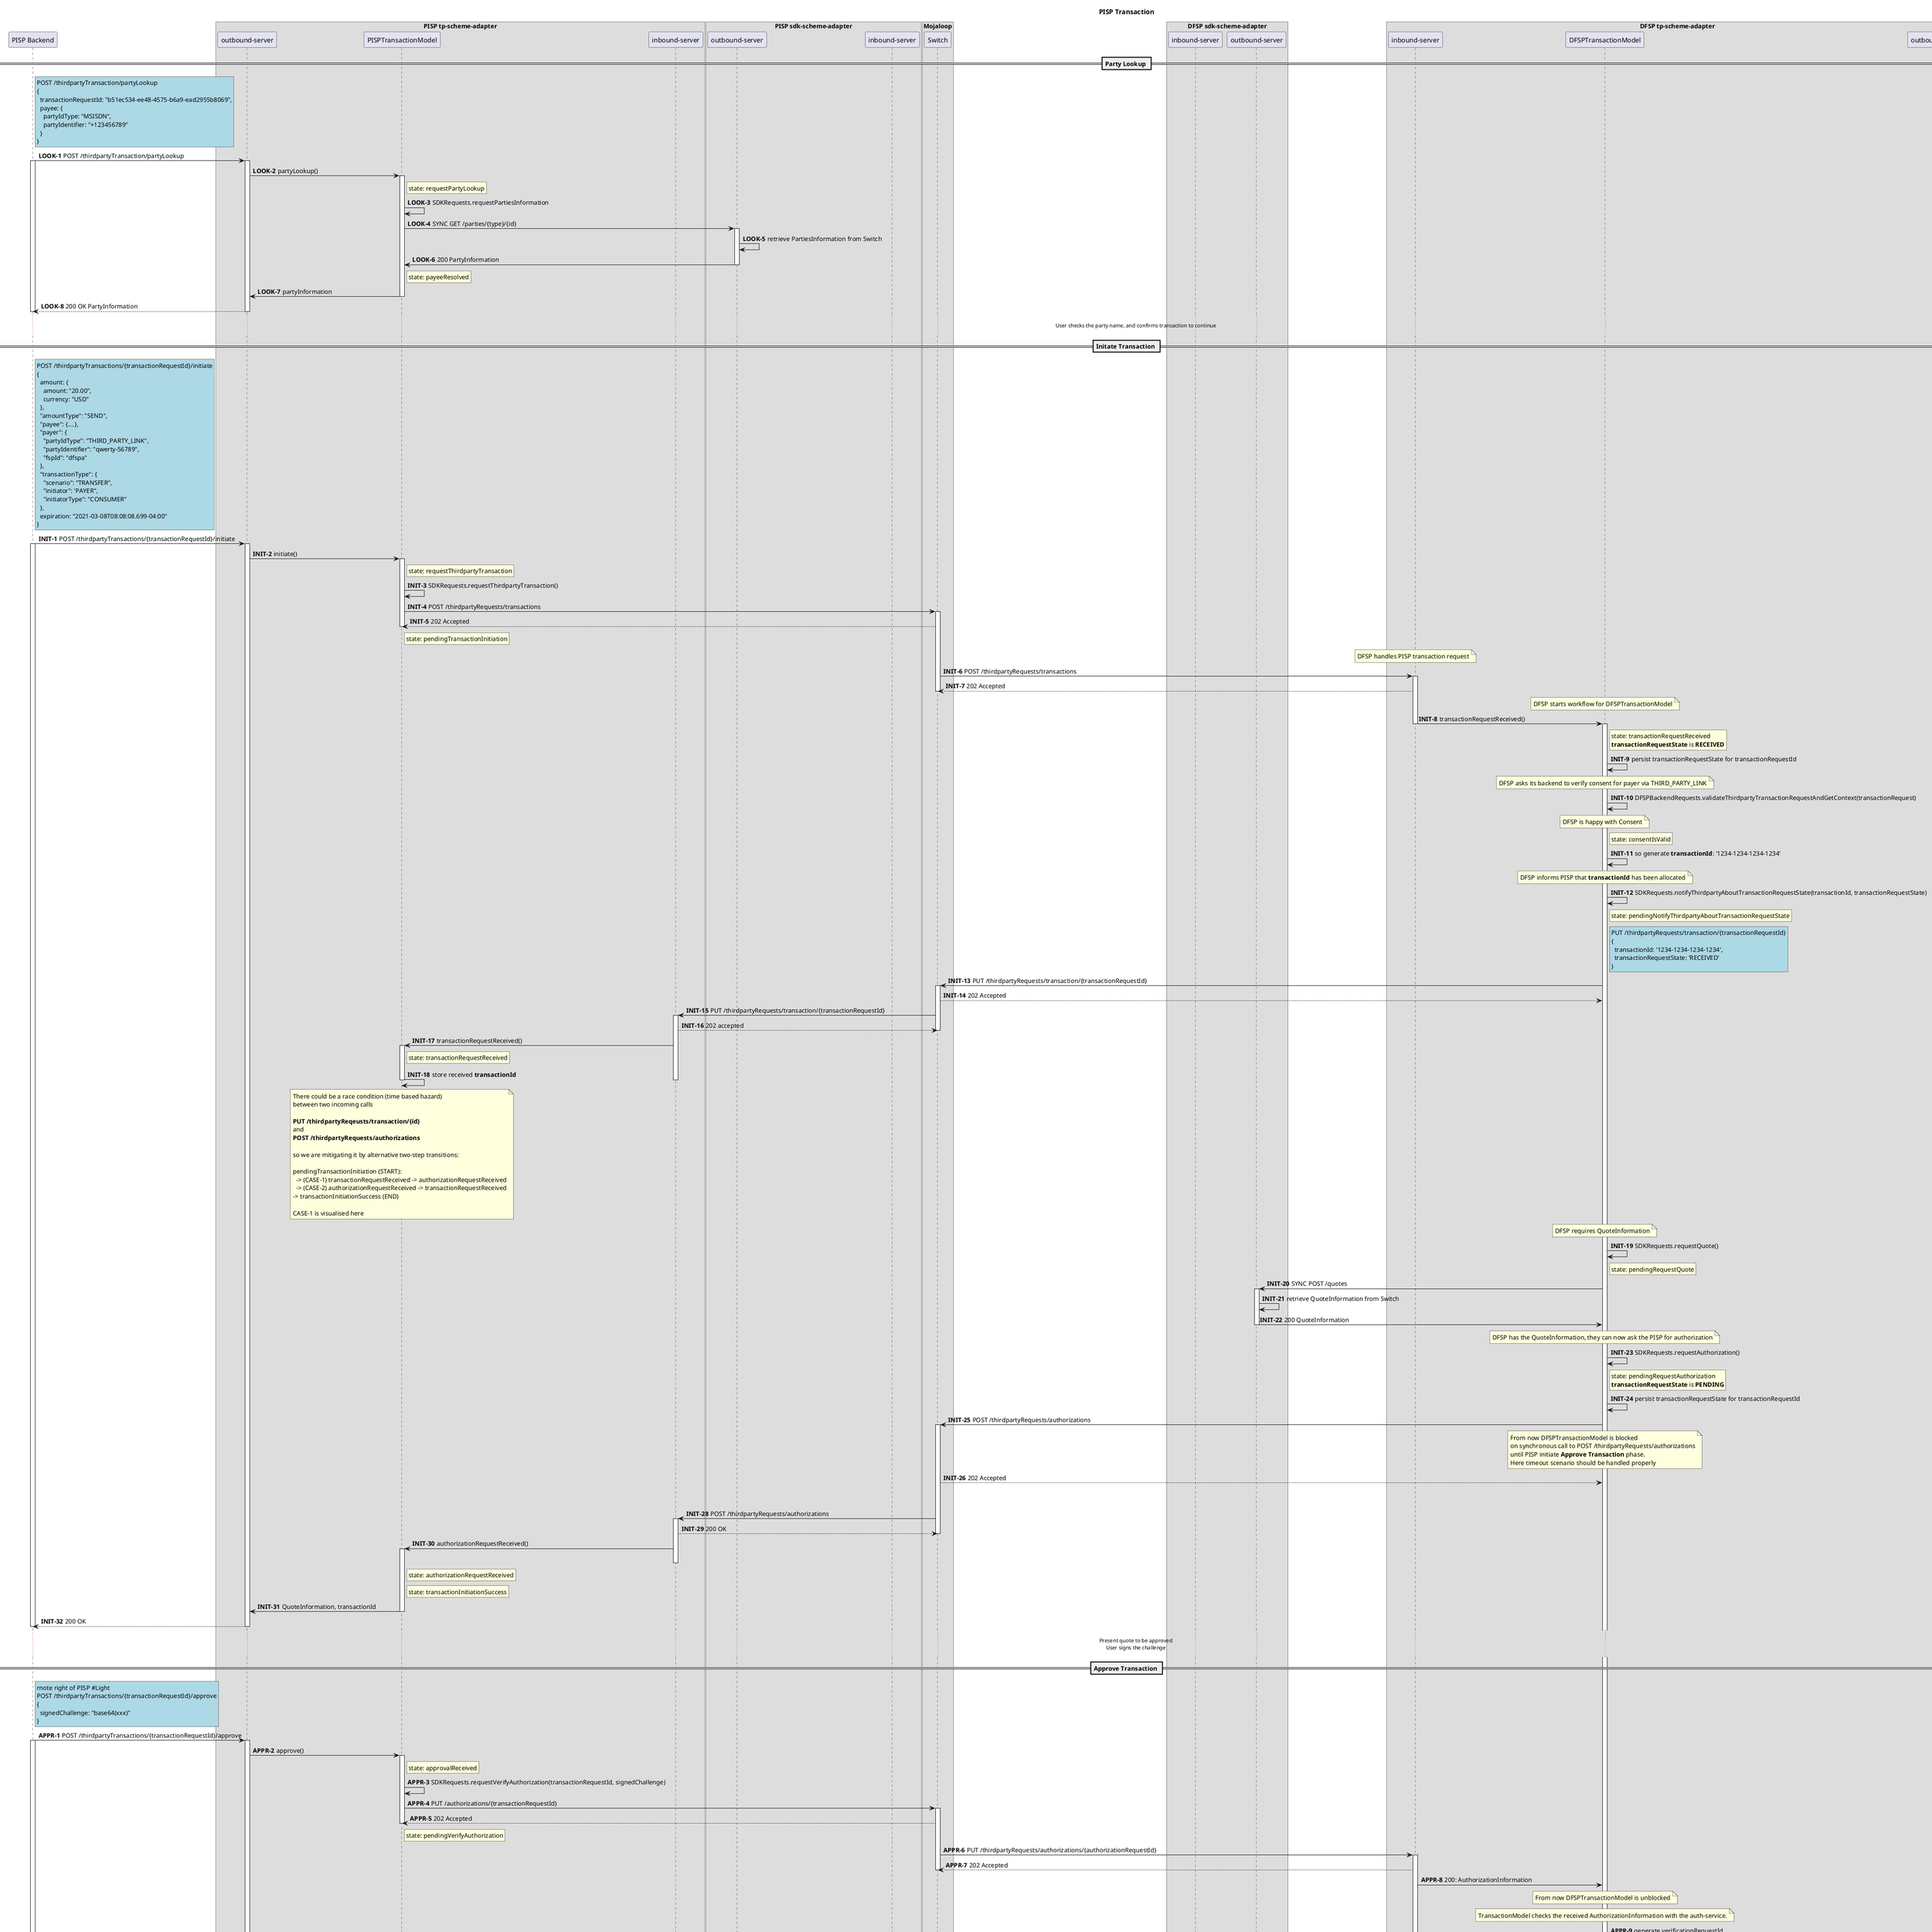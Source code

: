 @startuml

title PISP Transaction


participant "PISP Backend" as PISP
box "PISP tp-scheme-adapter"
  participant "outbound-server" as PISP_TP_OUT
  participant "PISPTransactionModel" as PISP_TM
  participant "inbound-server" as PISP_TP_IN
end box
box "PISP sdk-scheme-adapter"
  participant "outbound-server" as PISP_SDK_OUT
  participant "inbound-server" as PISP_SDK_IN
end box
box "Mojaloop"
    participant Switch
end box
box "DFSP sdk-scheme-adapter"
  participant "inbound-server" as DFSP_SDK_IN
  participant "outbound-server" as DFSP_SDK_OUT
end box
box "DFSP tp-scheme-adapter"
  participant "inbound-server" as DFSP_TP_IN
  participant "DFSPTransactionModel" as DFSP_TM
  participant "outbound-server" as DFSP_TP_OUT
end box


== Party Lookup ==
autonumber 1 "<b>LOOK-#</b>"
rnote right of PISP #LightBlue
POST /thirdpartyTransaction/partyLookup
{
  transactionRequestId: "b51ec534-ee48-4575-b6a9-ead2955b8069",
  payee: {
    partyIdType: "MSISDN",
    partyIdentifier: "+123456789"
  }
}
end note
PISP -> PISP_TP_OUT: POST /thirdpartyTransaction/partyLookup
activate PISP
activate PISP_TP_OUT
' TODO: line up with state-models.md doc
PISP_TP_OUT -> PISP_TM: partyLookup()
rnote right of PISP_TM: state: requestPartyLookup
activate PISP_TM
PISP_TM -> PISP_TM: SDKRequests.requestPartiesInformation
PISP_TM -> PISP_SDK_OUT: SYNC GET /parties/{type}/{id}
activate PISP_SDK_OUT
PISP_SDK_OUT -> PISP_SDK_OUT: retrieve PartiesInformation from Switch
PISP_SDK_OUT -> PISP_TM: 200 PartyInformation
deactivate PISP_SDK_OUT
rnote right of PISP_TM: state: payeeResolved

PISP_TM -> PISP_TP_OUT: partyInformation
deactivate PISP_TM

' TODO: party lookup details
PISP_TP_OUT --> PISP: 200 OK PartyInformation
deactivate PISP_TP_OUT
deactivate PISP

...User checks the party name, and confirms transaction to continue...



== Initate Transaction ==
autonumber 1 "<b>INIT-#</b>"
rnote right of PISP #LightBlue
POST /thirdpartyTransactions/{transactionRequestId}/initiate
{
  amount: {
    amount: "20.00",
    currency: "USD"
  },
  "amountType": "SEND",
  "payee": {....},
  "payer": {
    "partyIdType": "THIRD_PARTY_LINK",
    "partyIdentifier": "qwerty-56789",
    "fspId": "dfspa"
  },
  "transactionType": {
    "scenario": "TRANSFER",
    "initiator": 'PAYER",
    "initiatorType": "CONSUMER"
  },
  expiration: "2021-03-08T08:08:08.699-04:00"
}
end note
PISP -> PISP_TP_OUT: POST /thirdpartyTransactions/{transactionRequestId}/initiate
activate PISP
activate PISP_TP_OUT

PISP_TP_OUT -> PISP_TM: initiate()
activate PISP_TM
rnote right of PISP_TM: state: requestThirdpartyTransaction
PISP_TM -> PISP_TM: SDKRequests.requestThirdpartyTransaction()
PISP_TM -> Switch: POST /thirdpartyRequests/transactions
activate Switch
Switch --> PISP_TM: 202 Accepted
deactivate PISP_TM
rnote right of PISP_TM: state: pendingTransactionInitiation

note over DFSP_TP_IN
  DFSP handles PISP transaction request
end note
Switch -> DFSP_TP_IN: POST /thirdpartyRequests/transactions
activate DFSP_TP_IN
DFSP_TP_IN --> Switch: 202 Accepted
deactivate Switch
note over DFSP_TM
  DFSP starts workflow for DFSPTransactionModel
end note
DFSP_TP_IN -> DFSP_TM: transactionRequestReceived()
deactivate DFSP_TP_IN
activate DFSP_TM
rnote right of DFSP_TM: state: transactionRequestReceived\n**transactionRequestState** is **RECEIVED**
DFSP_TM -> DFSP_TM: persist transactionRequestState for transactionRequestId
note over DFSP_TM
  DFSP asks its backend to verify consent for payer via THIRD_PARTY_LINK
end note
DFSP_TM -> DFSP_TM: DFSPBackendRequests.validateThirdpartyTransactionRequestAndGetContext(transactionRequest)
note over DFSP_TM
  DFSP is happy with Consent
end note
rnote right of DFSP_TM: state: consentIsValid
DFSP_TM -> DFSP_TM: so generate **transactionId**: '1234-1234-1234-1234'
note over DFSP_TM
  DFSP informs PISP that **transactionId** has been allocated
end note
DFSP_TM -> DFSP_TM: SDKRequests.notifyThirdpartyAboutTransactionRequestState(transactionId, transactionRequestState)
rnote right of DFSP_TM: state: pendingNotifyThirdpartyAboutTransactionRequestState
rnote right of DFSP_TM #LightBlue
PUT /thirdpartyRequests/transaction/{transactionRequestId}
{
  transactionId: '1234-1234-1234-1234',
  transactionRequestState: 'RECEIVED'
}
end note
DFSP_TM -> Switch: PUT /thirdpartyRequests/transaction/{transactionRequestId}
activate Switch
Switch --> DFSP_TM: 202 Accepted
Switch -> PISP_TP_IN: PUT /thirdpartyRequests/transaction/{transactionRequestId}
activate PISP_TP_IN
PISP_TP_IN --> Switch: 202 accepted
deactivate Switch
PISP_TP_IN -> PISP_TM: transactionRequestReceived()
activate PISP_TM
rnote right of PISP_TM: state: transactionRequestReceived
PISP_TM -> PISP_TM: store received **transactionId**
deactivate PISP_TM
deactivate PISP_TP_IN
note over PISP_TM
  There could be a race condition (time based hazard)
  between two incoming calls 
  
  **PUT /thirdpartyReqeusts/transaction/{id}**
  and
  **POST /thirdpartyRequests/authorizations**
  
  so we are mitigating it by alternative two-step transitions:

  pendingTransactionInitiation (START): 
    -> (CASE-1) transactionRequestReceived -> authorizationRequestReceived
    -> (CASE-2) authorizationRequestReceived -> transactionRequestReceived
  -> transactionInitiationSuccess (END)

  CASE-1 is visualised here
end note

note over DFSP_TM
  DFSP requires QuoteInformation
end note
DFSP_TM -> DFSP_TM: SDKRequests.requestQuote()
rnote right of DFSP_TM: state: pendingRequestQuote
DFSP_TM -> DFSP_SDK_OUT: SYNC POST /quotes
activate DFSP_SDK_OUT
DFSP_SDK_OUT -> DFSP_SDK_OUT: retrieve QuoteInformation from Switch
DFSP_SDK_OUT -> DFSP_TM: 200 QuoteInformation
deactivate DFSP_SDK_OUT
note over DFSP_TM
  DFSP has the QuoteInformation, they can now ask the PISP for authorization
end note
DFSP_TM -> DFSP_TM: SDKRequests.requestAuthorization()
rnote right of DFSP_TM: state: pendingRequestAuthorization\n**transactionRequestState** is **PENDING**
DFSP_TM -> DFSP_TM: persist transactionRequestState for transactionRequestId
DFSP_TM -> Switch: POST /thirdpartyRequests/authorizations
activate Switch
note over DFSP_TM
  From now DFSPTransactionModel is blocked
  on synchronous call to POST /thirdpartyRequests/authorizations
  until PISP initiate **Approve Transaction** phase.
  Here timeout scenario should be handled properly
end note
Switch --> DFSP_TM: 202 Accepted
activate -> activate: waiting on PUT /thirdpartyRequests/authorizations/{authorizationRequestId}
deactivate activate
Switch -> PISP_TP_IN: POST /thirdpartyRequests/authorizations
activate PISP_TP_IN
PISP_TP_IN --> Switch: 200 OK
deactivate Switch
PISP_TP_IN -> PISP_TM: authorizationRequestReceived()
rnote right of PISP_TM: state: authorizationRequestReceived
activate PISP_TM

rnote right of PISP_TM: state: transactionInitiationSuccess

deactivate PISP_TP_IN


PISP_TM -> PISP_TP_OUT: QuoteInformation, transactionId
deactivate PISP_TM
deactivate PISP_TP_IN

'TODO: add authorization details
PISP_TP_OUT --> PISP: 200 OK
deactivate PISP_TP_OUT
deactivate PISP

...Present quote to be approved\nUser signs the challenge...


== Approve Transaction ==
autonumber 1 "<b>APPR-#</b>"
rnote right of PISP #LightBlue
rnote right of PISP #Light
POST /thirdpartyTransactions/{transactionRequestId}/approve
{
  signedChallenge: "base64(xxx)"
}
end note
PISP -> PISP_TP_OUT: POST /thirdpartyTransactions/{transactionRequestId}/approve
activate PISP
activate PISP_TP_OUT

PISP_TP_OUT -> PISP_TM: approve()
activate PISP_TM
rnote right of PISP_TM: state: approvalReceived
PISP_TM -> PISP_TM: SDKRequests.requestVerifyAuthorization(transactionRequestId, signedChallenge)

PISP_TM -> Switch: PUT /authorizations/{transactionRequestId}
activate Switch
Switch --> PISP_TM: 202 Accepted
rnote right of PISP_TM: state: pendingVerifyAuthorization
deactivate PISP_TM
Switch -> DFSP_TP_IN: PUT /thirdpartyRequests/authorizations/{authorizationRequestId}
activate DFSP_TP_IN
DFSP_TP_IN --> Switch: 202 Accepted
deactivate Switch
DFSP_TP_IN -> DFSP_TM: 200: AuthorizationInformation
note over DFSP_TM
  From now DFSPTransactionModel is unblocked
end note
note over DFSP_TM
  TransactionModel checks the received AuthorizationInformation with the auth-service.
end note
DFSP_TM -> DFSP_TM: generate verificationRequestId
DFSP_TM -> DFSP_TM: SDKRequests.verifyThirdpartyTransactionRequest(verificationRequestId)
rnote right of DFSP_TM: state: pendingVerifyAuthorization
DFSP_TM -> Switch: POST /thirdpartyRequests/verifications
activate Switch
Switch --> DFSP_TM: 202 Accepted
Switch -> Switch: Switch asks auth-service to verify the transaction (process not shown here)

note over PISP, DFSP_TM
  ERROR_SCENARIO: DFSP notifies PISP about Authorization error and then ends its workflow here
end note
Switch -> DFSP_TP_IN: PUT /thirdpartyRequests/verifications/{verificationRequestId}/error
DFSP_TP_IN --> Switch: 200 OK
deactivate Switch

DFSP_TP_IN -> DFSP_TM: Thirdparty Transaction Request Verification failed

rnote right of DFSP_TM: Auth-Service is unhappy with Authorization\n**transactionRequestState** is **REJECTED**
rnote right of DFSP_TM: state: failureVerifyAuthorization
DFSP_TM -> DFSP_TM: persist transactionRequestState for transactionRequestId
DFSP_TM -> DFSP_TM: SDKRequests.notifyThirdpartyAboutRejectedAuthorization(transactionRequestId)
DFSP_TM -> Switch: PUT /thirdpartyRequests/transaction/{transactionRequestId}/error
activate Switch
Switch -> DFSP_TM: 202 Accept
note over DFSP_TM
  ERROR_SCENARIO: **DFSPTransactionModel ends its workflow here**
end note
Swich -> PISP_TP_IN: PUT /thirdpartyRequests/transaction/{transactionRequestId}/error
activate PISP_TP_IN
PISP_TP_IN -> Switch: 202 Accept
deactivate Switch

note over PISP_TM
  ERROR_SCENARIO: **PISPTransactionModel will end its workflow here**
end note
PISP_TP_IN -> PISP_TM: authorizationRejected()
deactivate PISP_TP_IN
activate PISP_TM
rnote right of PISP_TM: state: rejectedAuthorization
PISP_TM -> PISP_TP_OUT: not approved: authorization is rejected
deactivate PISP_TM
PISP_TP_OUT -> PISP: 500: authorization is rejected



note over PISP, DFSP_TM
  HAPPY_SCENARIO: **auth-service verifies transfer DFSPTransactionModel continues workflow**
end note

activate Switch
Switch -> DFSP_TP_IN: PUT /thirdpartyRequests/verifications/{verificationRequestId}
DFSP_TP_IN --> Switch: 200 OK
DFSP_TP_IN -> DFSP_TM: Thirdparty Transaction Request Verification passed
deactivate Switch

rnote right of DFSP_TM: Auth-Service is happy with Authorization\n**transactionRequestState** is **ACCEPTED**
DFSP_TM -> DFSP_TM: persist transactionRequestState for transactionRequestId

note over DFSP_TM
  DFSP is happy, so initiates the Transfer for transferId
end note
DFSP_TM -> DFSP_TM: generate **transferId**
DFSP_TM -> DFSP_TM: transfer(transferId)
rnote right of DFSP_TM: state: pendingTransfer
DFSP_TM -> DFSP_TM: SDKRequests.requestTransfer(transferId, transferPayload)
DFSP_TM -> DFSP_SDK_OUT: SYNC POST /simpleTransfer
activate DFSP_SDK_OUT
DFSP_SDK_OUT -> DFSP_SDK_OUT: request Switch to realize simple transfer
DFSP_SDK_OUT -> DFSP_TM: 202: Transfer done
deactivate DFSP_SDK_OUT
note over DFSP_TM
  DFSP notifies PISP that Transfer is done
end note
DFSP_TM -> DFSP_TM: SDKRequests.notifyThirdpartyAboutTransfer(transferId)
rnote right of DFSP_TM: state: pendingNotifyThirdpartyAboutTransfer

DFSP_TM -> Switch: PATCH /thirdpartyRequests/transactions/{transactionRequestId}
activate Switch
Switch --> DFSP_TM: 202 Accepted
rnote right of DFSP_TM: state: transactionRequestSuccess
deactivate DFSP_TM


note over PISP_TM
  HAPPY_SCENARIO: **PISPTransactionModel continues workflow**
end note

Switch -> PISP_TP_IN: PATCH /thirdpartyRequests/transactions/{transactionRequestId}
activate PISP_TP_IN
PISP_TP_IN --> Switch: 200 OK
deactivate Switch

PISP_TP_IN -> PISP_TM: transactionSuccess(transactionRequestId)
deactivate PISP_TP_IN
activate PISP_TM
rnote right of PISP_TM: state: transactionSuccess


PISP_TM -> PISP_TP_OUT: Transaction & Transfer are done
deactivate PISP_TM

PISP_TP_OUT --> PISP: 200 OK
deactivate PISP_TP_OUT
deactivate PISP

@enduml
